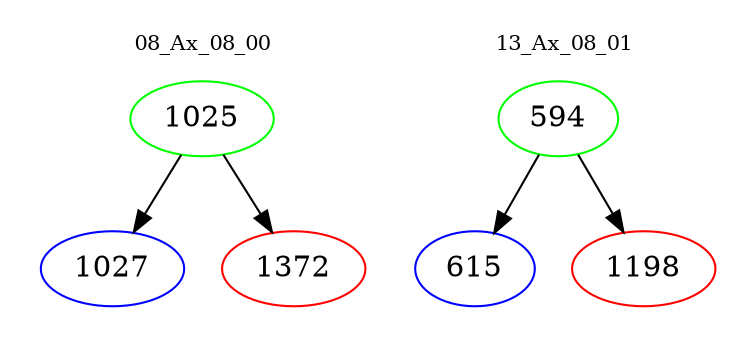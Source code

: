 digraph{
subgraph cluster_0 {
color = white
label = "08_Ax_08_00";
fontsize=10;
T0_1025 [label="1025", color="green"]
T0_1025 -> T0_1027 [color="black"]
T0_1027 [label="1027", color="blue"]
T0_1025 -> T0_1372 [color="black"]
T0_1372 [label="1372", color="red"]
}
subgraph cluster_1 {
color = white
label = "13_Ax_08_01";
fontsize=10;
T1_594 [label="594", color="green"]
T1_594 -> T1_615 [color="black"]
T1_615 [label="615", color="blue"]
T1_594 -> T1_1198 [color="black"]
T1_1198 [label="1198", color="red"]
}
}
